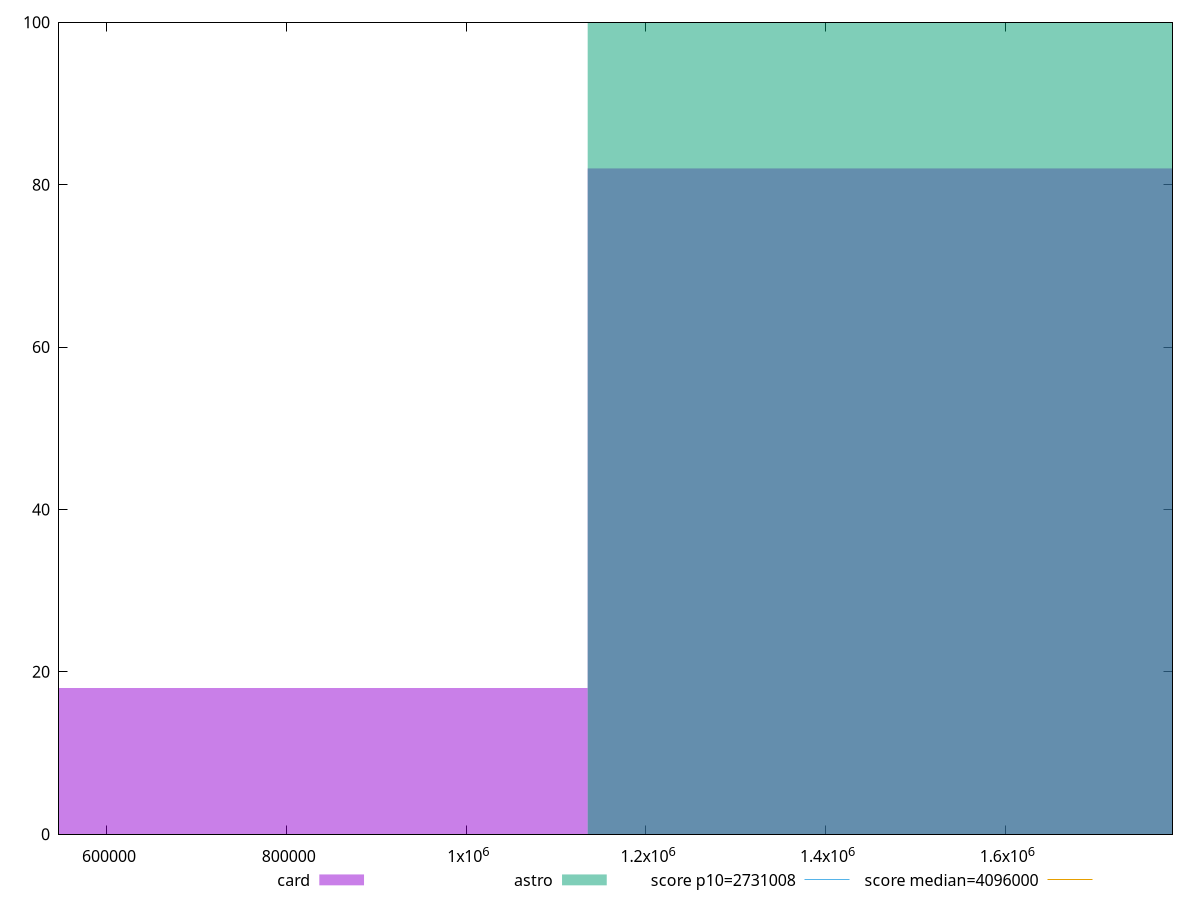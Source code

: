 reset

$card <<EOF
1513515.4147885193 82
756757.7073942596 18
EOF

$astro <<EOF
1513515.4147885193 100
EOF

set key outside below
set boxwidth 756757.7073942596
set xrange [546566:1786194]
set yrange [0:100]
set trange [0:100]
set style fill transparent solid 0.5 noborder

set parametric
set terminal svg size 640, 500 enhanced background rgb 'white'
set output "reports/report_00028_2021-02-24T12-49-42.674Z/total-byte-weight/comparison/histogram/2_vs_3.svg"

plot $card title "card" with boxes, \
     $astro title "astro" with boxes, \
     2731008,t title "score p10=2731008", \
     4096000,t title "score median=4096000"

reset
